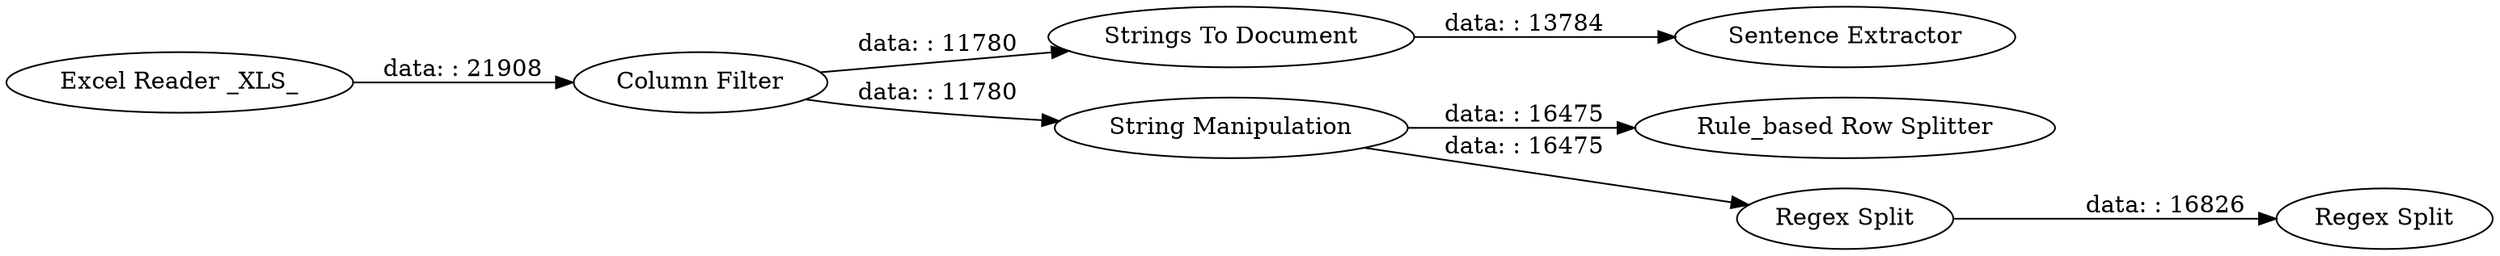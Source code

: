 digraph {
	"-8342335815150013047_26" [label="Strings To Document"]
	"-8342335815150013047_27" [label="String Manipulation"]
	"-8342335815150013047_18" [label="Column Filter"]
	"-8342335815150013047_31" [label="Regex Split"]
	"-8342335815150013047_28" [label="Sentence Extractor"]
	"-8342335815150013047_25" [label="Rule_based Row Splitter"]
	"-8342335815150013047_5" [label="Excel Reader _XLS_"]
	"-8342335815150013047_12" [label="Regex Split"]
	"-8342335815150013047_5" -> "-8342335815150013047_18" [label="data: : 21908"]
	"-8342335815150013047_27" -> "-8342335815150013047_12" [label="data: : 16475"]
	"-8342335815150013047_12" -> "-8342335815150013047_31" [label="data: : 16826"]
	"-8342335815150013047_27" -> "-8342335815150013047_25" [label="data: : 16475"]
	"-8342335815150013047_26" -> "-8342335815150013047_28" [label="data: : 13784"]
	"-8342335815150013047_18" -> "-8342335815150013047_27" [label="data: : 11780"]
	"-8342335815150013047_18" -> "-8342335815150013047_26" [label="data: : 11780"]
	rankdir=LR
}
